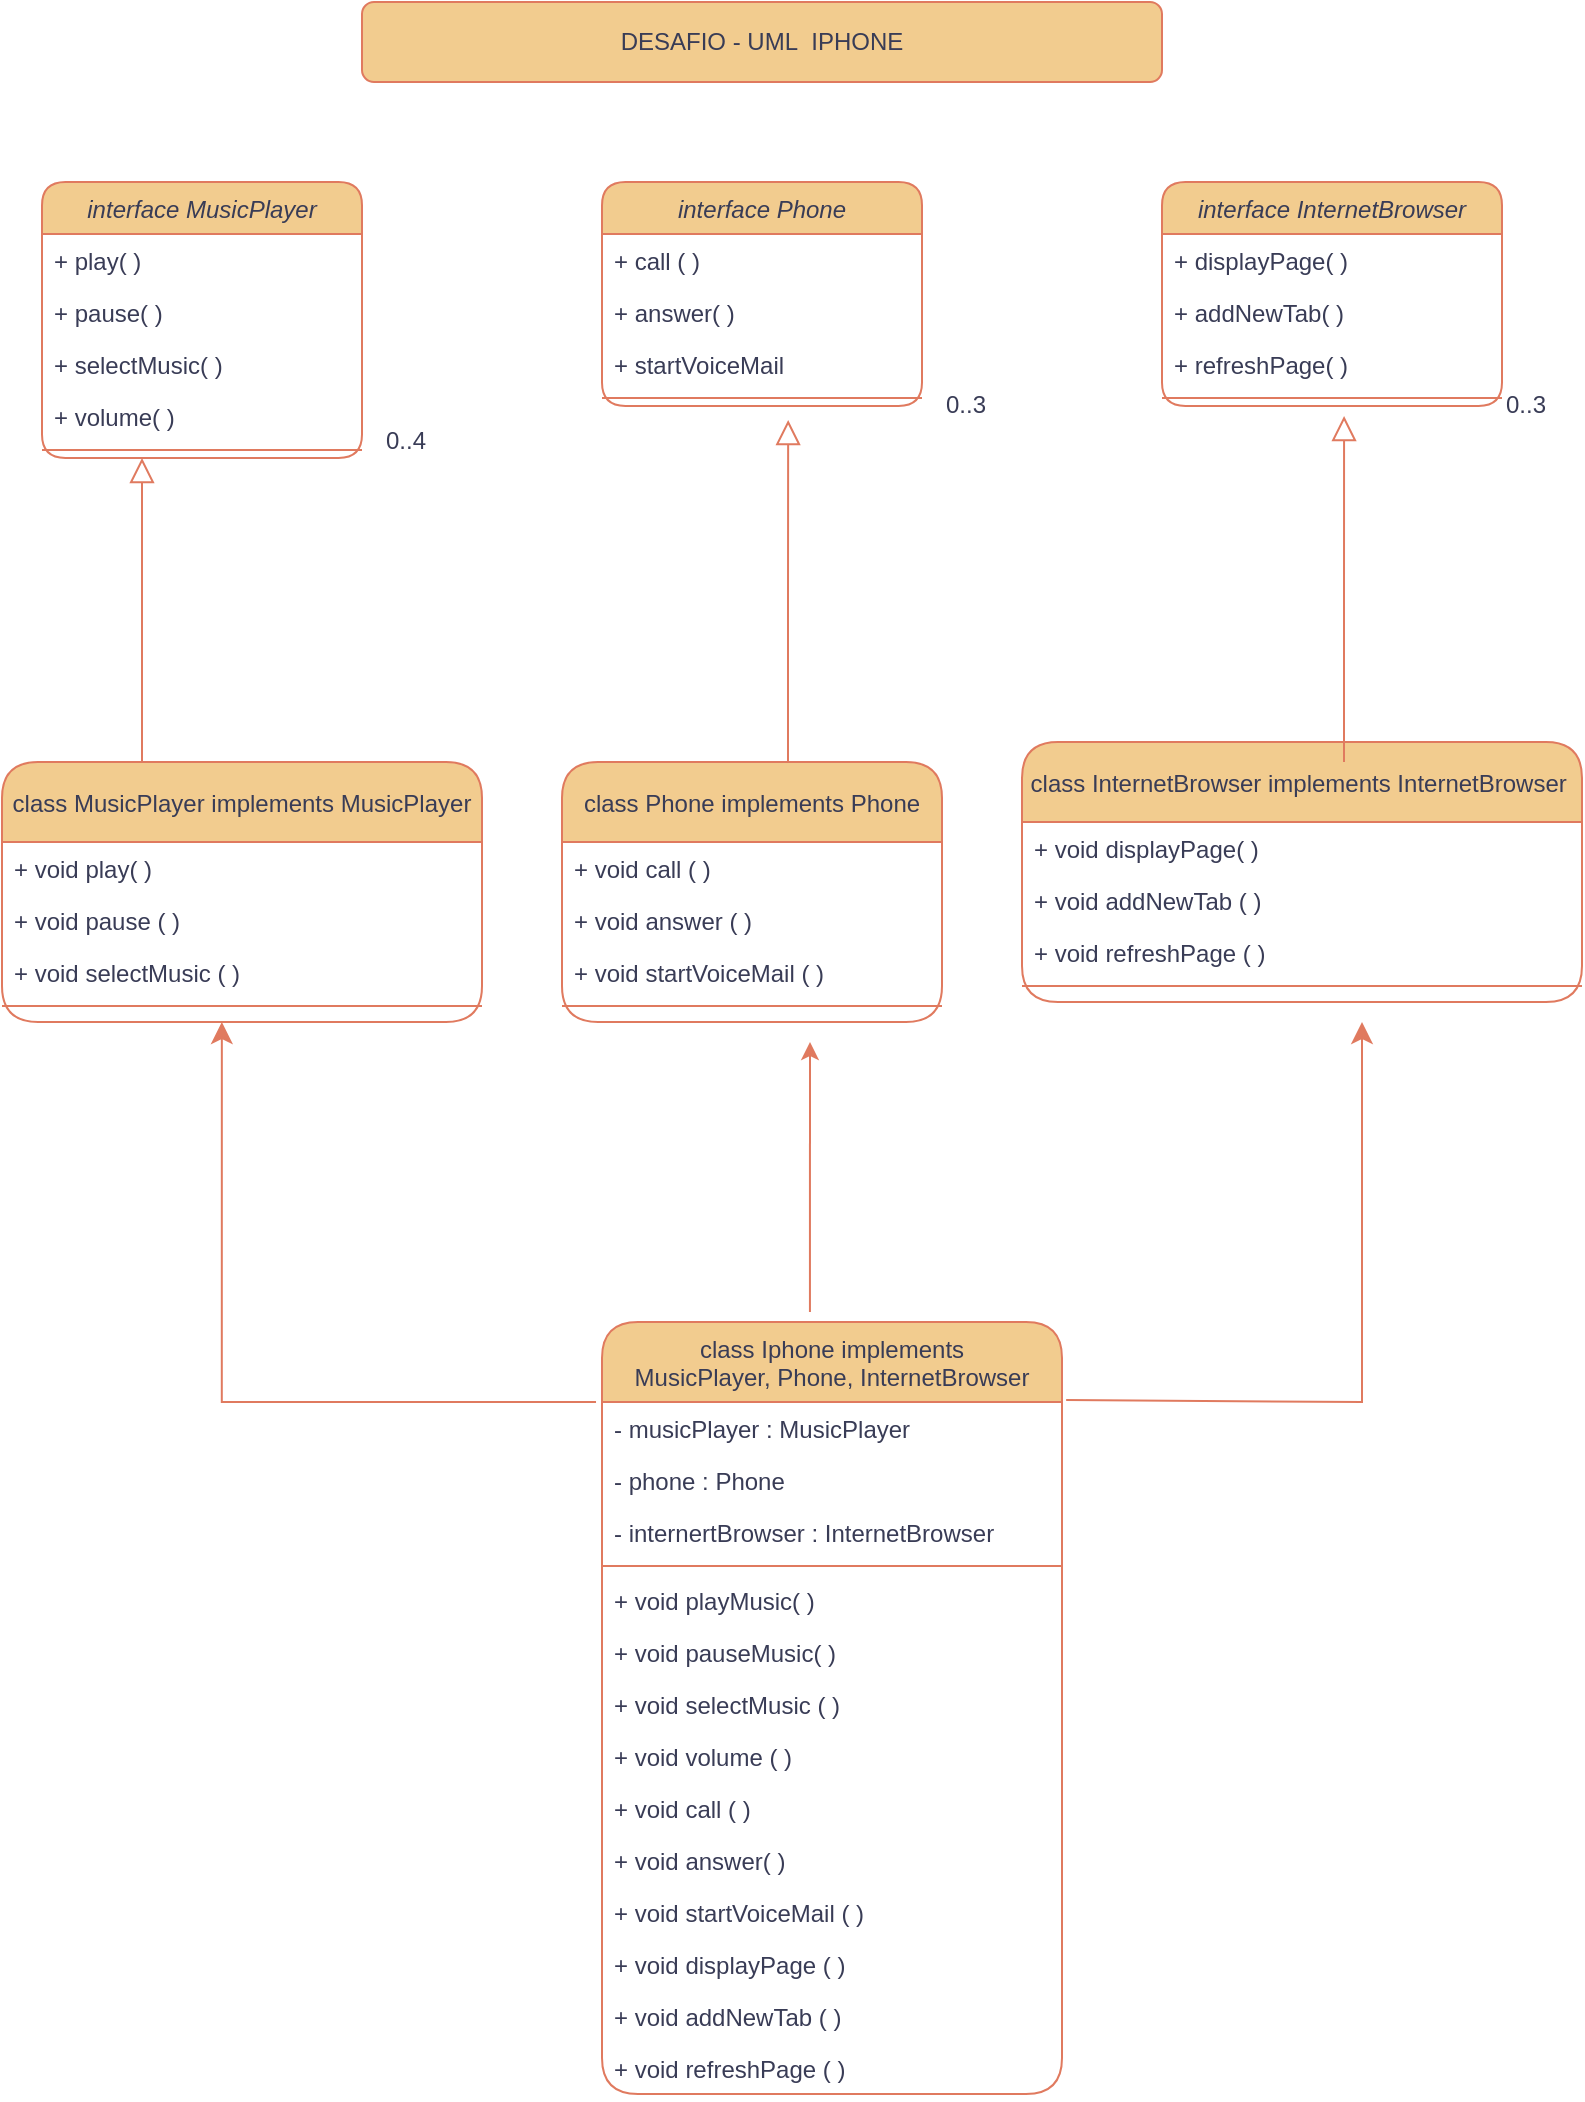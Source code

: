 <mxfile version="23.1.8" type="github">
  <diagram id="C5RBs43oDa-KdzZeNtuy" name="Page-1">
    <mxGraphModel dx="949" dy="729" grid="1" gridSize="10" guides="1" tooltips="1" connect="1" arrows="1" fold="1" page="1" pageScale="1" pageWidth="827" pageHeight="1169" background="#ffffff" math="0" shadow="0">
      <root>
        <mxCell id="WIyWlLk6GJQsqaUBKTNV-0" />
        <mxCell id="WIyWlLk6GJQsqaUBKTNV-1" parent="WIyWlLk6GJQsqaUBKTNV-0" />
        <mxCell id="zkfFHV4jXpPFQw0GAbJ--0" value="interface MusicPlayer" style="swimlane;fontStyle=2;align=center;verticalAlign=top;childLayout=stackLayout;horizontal=1;startSize=26;horizontalStack=0;resizeParent=1;resizeLast=0;collapsible=1;marginBottom=0;rounded=1;shadow=0;strokeWidth=1;labelBackgroundColor=none;fillColor=#F2CC8F;strokeColor=#E07A5F;fontColor=#393C56;" parent="WIyWlLk6GJQsqaUBKTNV-1" vertex="1">
          <mxGeometry x="40" y="110" width="160" height="138" as="geometry">
            <mxRectangle x="230" y="140" width="160" height="26" as="alternateBounds" />
          </mxGeometry>
        </mxCell>
        <mxCell id="zkfFHV4jXpPFQw0GAbJ--1" value="+ play( )&#xa;" style="text;align=left;verticalAlign=top;spacingLeft=4;spacingRight=4;overflow=hidden;rotatable=0;points=[[0,0.5],[1,0.5]];portConstraint=eastwest;rounded=1;labelBackgroundColor=none;fontColor=#393C56;" parent="zkfFHV4jXpPFQw0GAbJ--0" vertex="1">
          <mxGeometry y="26" width="160" height="26" as="geometry" />
        </mxCell>
        <mxCell id="zkfFHV4jXpPFQw0GAbJ--2" value="+ pause( )" style="text;align=left;verticalAlign=top;spacingLeft=4;spacingRight=4;overflow=hidden;rotatable=0;points=[[0,0.5],[1,0.5]];portConstraint=eastwest;rounded=1;shadow=0;html=0;labelBackgroundColor=none;fontColor=#393C56;" parent="zkfFHV4jXpPFQw0GAbJ--0" vertex="1">
          <mxGeometry y="52" width="160" height="26" as="geometry" />
        </mxCell>
        <mxCell id="qcJTce8fbNsRkuW7G0DH-18" value="+ selectMusic( )" style="text;align=left;verticalAlign=top;spacingLeft=4;spacingRight=4;overflow=hidden;rotatable=0;points=[[0,0.5],[1,0.5]];portConstraint=eastwest;rounded=1;shadow=0;html=0;labelBackgroundColor=none;fontColor=#393C56;" vertex="1" parent="zkfFHV4jXpPFQw0GAbJ--0">
          <mxGeometry y="78" width="160" height="26" as="geometry" />
        </mxCell>
        <mxCell id="zkfFHV4jXpPFQw0GAbJ--3" value="+ volume( )" style="text;align=left;verticalAlign=top;spacingLeft=4;spacingRight=4;overflow=hidden;rotatable=0;points=[[0,0.5],[1,0.5]];portConstraint=eastwest;rounded=1;shadow=0;html=0;labelBackgroundColor=none;fontColor=#393C56;" parent="zkfFHV4jXpPFQw0GAbJ--0" vertex="1">
          <mxGeometry y="104" width="160" height="26" as="geometry" />
        </mxCell>
        <mxCell id="zkfFHV4jXpPFQw0GAbJ--4" value="" style="line;html=1;strokeWidth=1;align=left;verticalAlign=middle;spacingTop=-1;spacingLeft=3;spacingRight=3;rotatable=0;labelPosition=right;points=[];portConstraint=eastwest;rounded=1;labelBackgroundColor=none;fillColor=#F2CC8F;strokeColor=#E07A5F;fontColor=#393C56;" parent="zkfFHV4jXpPFQw0GAbJ--0" vertex="1">
          <mxGeometry y="130" width="160" height="8" as="geometry" />
        </mxCell>
        <mxCell id="zkfFHV4jXpPFQw0GAbJ--6" value="class MusicPlayer implements MusicPlayer" style="swimlane;fontStyle=0;align=center;verticalAlign=middle;childLayout=stackLayout;horizontal=1;startSize=40;horizontalStack=0;resizeParent=1;resizeLast=0;collapsible=1;marginBottom=0;rounded=1;shadow=0;strokeWidth=1;labelBackgroundColor=none;fillColor=#F2CC8F;strokeColor=#E07A5F;fontColor=#393C56;" parent="WIyWlLk6GJQsqaUBKTNV-1" vertex="1">
          <mxGeometry x="20" y="400" width="240" height="130" as="geometry">
            <mxRectangle x="20" y="400" width="160" height="26" as="alternateBounds" />
          </mxGeometry>
        </mxCell>
        <mxCell id="zkfFHV4jXpPFQw0GAbJ--7" value="+ void play( )" style="text;align=left;verticalAlign=top;spacingLeft=4;spacingRight=4;overflow=hidden;rotatable=0;points=[[0,0.5],[1,0.5]];portConstraint=eastwest;rounded=1;fontStyle=0;labelBackgroundColor=none;fontColor=#393C56;" parent="zkfFHV4jXpPFQw0GAbJ--6" vertex="1">
          <mxGeometry y="40" width="240" height="26" as="geometry" />
        </mxCell>
        <mxCell id="zkfFHV4jXpPFQw0GAbJ--8" value="+ void pause ( )" style="text;align=left;verticalAlign=top;spacingLeft=4;spacingRight=4;overflow=hidden;rotatable=0;points=[[0,0.5],[1,0.5]];portConstraint=eastwest;rounded=1;shadow=0;html=0;fontStyle=0;labelBackgroundColor=none;fontColor=#393C56;" parent="zkfFHV4jXpPFQw0GAbJ--6" vertex="1">
          <mxGeometry y="66" width="240" height="26" as="geometry" />
        </mxCell>
        <mxCell id="qcJTce8fbNsRkuW7G0DH-49" value="+ void selectMusic ( )" style="text;align=left;verticalAlign=top;spacingLeft=4;spacingRight=4;overflow=hidden;rotatable=0;points=[[0,0.5],[1,0.5]];portConstraint=eastwest;rounded=1;shadow=0;html=0;fontStyle=0;labelBackgroundColor=none;fontColor=#393C56;" vertex="1" parent="zkfFHV4jXpPFQw0GAbJ--6">
          <mxGeometry y="92" width="240" height="26" as="geometry" />
        </mxCell>
        <mxCell id="zkfFHV4jXpPFQw0GAbJ--9" value="" style="line;html=1;strokeWidth=1;align=left;verticalAlign=middle;spacingTop=-1;spacingLeft=3;spacingRight=3;rotatable=0;labelPosition=right;points=[];portConstraint=eastwest;rounded=1;labelBackgroundColor=none;fillColor=#F2CC8F;strokeColor=#E07A5F;fontColor=#393C56;" parent="zkfFHV4jXpPFQw0GAbJ--6" vertex="1">
          <mxGeometry y="118" width="240" height="8" as="geometry" />
        </mxCell>
        <mxCell id="zkfFHV4jXpPFQw0GAbJ--12" value="" style="endArrow=block;endSize=10;endFill=0;shadow=0;strokeWidth=1;rounded=1;edgeStyle=elbowEdgeStyle;elbow=vertical;labelBackgroundColor=none;strokeColor=#E07A5F;fontColor=default;" parent="WIyWlLk6GJQsqaUBKTNV-1" source="zkfFHV4jXpPFQw0GAbJ--6" target="zkfFHV4jXpPFQw0GAbJ--0" edge="1">
          <mxGeometry width="160" relative="1" as="geometry">
            <mxPoint x="200" y="273" as="sourcePoint" />
            <mxPoint x="200" y="273" as="targetPoint" />
            <Array as="points">
              <mxPoint x="90" y="320" />
              <mxPoint x="70" y="330" />
              <mxPoint x="130" y="370" />
            </Array>
          </mxGeometry>
        </mxCell>
        <mxCell id="zkfFHV4jXpPFQw0GAbJ--17" value="class Iphone implements&#xa;MusicPlayer, Phone, InternetBrowser&#xa; " style="swimlane;fontStyle=0;align=center;verticalAlign=top;childLayout=stackLayout;horizontal=1;startSize=40;horizontalStack=0;resizeParent=1;resizeLast=0;collapsible=1;marginBottom=0;rounded=1;shadow=0;strokeWidth=1;labelBackgroundColor=none;fillColor=#F2CC8F;strokeColor=#E07A5F;fontColor=#393C56;" parent="WIyWlLk6GJQsqaUBKTNV-1" vertex="1">
          <mxGeometry x="320" y="680" width="230" height="386" as="geometry">
            <mxRectangle x="550" y="140" width="160" height="26" as="alternateBounds" />
          </mxGeometry>
        </mxCell>
        <mxCell id="zkfFHV4jXpPFQw0GAbJ--18" value="- musicPlayer : MusicPlayer&#xa;" style="text;align=left;verticalAlign=top;spacingLeft=4;spacingRight=4;overflow=hidden;rotatable=0;points=[[0,0.5],[1,0.5]];portConstraint=eastwest;rounded=1;labelBackgroundColor=none;fontColor=#393C56;" parent="zkfFHV4jXpPFQw0GAbJ--17" vertex="1">
          <mxGeometry y="40" width="230" height="26" as="geometry" />
        </mxCell>
        <mxCell id="zkfFHV4jXpPFQw0GAbJ--19" value="- phone : Phone&#xa;" style="text;align=left;verticalAlign=top;spacingLeft=4;spacingRight=4;overflow=hidden;rotatable=0;points=[[0,0.5],[1,0.5]];portConstraint=eastwest;rounded=1;shadow=0;html=0;labelBackgroundColor=none;fontColor=#393C56;" parent="zkfFHV4jXpPFQw0GAbJ--17" vertex="1">
          <mxGeometry y="66" width="230" height="26" as="geometry" />
        </mxCell>
        <mxCell id="zkfFHV4jXpPFQw0GAbJ--20" value="- internertBrowser : InternetBrowser" style="text;align=left;verticalAlign=top;spacingLeft=4;spacingRight=4;overflow=hidden;rotatable=0;points=[[0,0.5],[1,0.5]];portConstraint=eastwest;rounded=1;shadow=0;html=0;labelBackgroundColor=none;fontColor=#393C56;" parent="zkfFHV4jXpPFQw0GAbJ--17" vertex="1">
          <mxGeometry y="92" width="230" height="26" as="geometry" />
        </mxCell>
        <mxCell id="zkfFHV4jXpPFQw0GAbJ--23" value="" style="line;html=1;strokeWidth=1;align=left;verticalAlign=middle;spacingTop=-1;spacingLeft=3;spacingRight=3;rotatable=0;labelPosition=right;points=[];portConstraint=eastwest;rounded=1;labelBackgroundColor=none;fillColor=#F2CC8F;strokeColor=#E07A5F;fontColor=#393C56;" parent="zkfFHV4jXpPFQw0GAbJ--17" vertex="1">
          <mxGeometry y="118" width="230" height="8" as="geometry" />
        </mxCell>
        <mxCell id="zkfFHV4jXpPFQw0GAbJ--24" value="+ void playMusic( )" style="text;align=left;verticalAlign=top;spacingLeft=4;spacingRight=4;overflow=hidden;rotatable=0;points=[[0,0.5],[1,0.5]];portConstraint=eastwest;rounded=1;labelBackgroundColor=none;fontColor=#393C56;" parent="zkfFHV4jXpPFQw0GAbJ--17" vertex="1">
          <mxGeometry y="126" width="230" height="26" as="geometry" />
        </mxCell>
        <mxCell id="zkfFHV4jXpPFQw0GAbJ--25" value="+ void pauseMusic( )&#xa;" style="text;align=left;verticalAlign=top;spacingLeft=4;spacingRight=4;overflow=hidden;rotatable=0;points=[[0,0.5],[1,0.5]];portConstraint=eastwest;rounded=1;labelBackgroundColor=none;fontColor=#393C56;" parent="zkfFHV4jXpPFQw0GAbJ--17" vertex="1">
          <mxGeometry y="152" width="230" height="26" as="geometry" />
        </mxCell>
        <mxCell id="qcJTce8fbNsRkuW7G0DH-22" value="+ void selectMusic ( )" style="text;align=left;verticalAlign=top;spacingLeft=4;spacingRight=4;overflow=hidden;rotatable=0;points=[[0,0.5],[1,0.5]];portConstraint=eastwest;rounded=1;labelBackgroundColor=none;fontColor=#393C56;" vertex="1" parent="zkfFHV4jXpPFQw0GAbJ--17">
          <mxGeometry y="178" width="230" height="26" as="geometry" />
        </mxCell>
        <mxCell id="qcJTce8fbNsRkuW7G0DH-23" value="+ void volume ( )" style="text;align=left;verticalAlign=top;spacingLeft=4;spacingRight=4;overflow=hidden;rotatable=0;points=[[0,0.5],[1,0.5]];portConstraint=eastwest;rounded=1;labelBackgroundColor=none;fontColor=#393C56;" vertex="1" parent="zkfFHV4jXpPFQw0GAbJ--17">
          <mxGeometry y="204" width="230" height="26" as="geometry" />
        </mxCell>
        <mxCell id="qcJTce8fbNsRkuW7G0DH-24" value="+ void call ( )" style="text;align=left;verticalAlign=top;spacingLeft=4;spacingRight=4;overflow=hidden;rotatable=0;points=[[0,0.5],[1,0.5]];portConstraint=eastwest;rounded=1;labelBackgroundColor=none;fontColor=#393C56;" vertex="1" parent="zkfFHV4jXpPFQw0GAbJ--17">
          <mxGeometry y="230" width="230" height="26" as="geometry" />
        </mxCell>
        <mxCell id="qcJTce8fbNsRkuW7G0DH-25" value="+ void answer( )" style="text;align=left;verticalAlign=top;spacingLeft=4;spacingRight=4;overflow=hidden;rotatable=0;points=[[0,0.5],[1,0.5]];portConstraint=eastwest;rounded=1;labelBackgroundColor=none;fontColor=#393C56;" vertex="1" parent="zkfFHV4jXpPFQw0GAbJ--17">
          <mxGeometry y="256" width="230" height="26" as="geometry" />
        </mxCell>
        <mxCell id="qcJTce8fbNsRkuW7G0DH-26" value="+ void startVoiceMail ( )" style="text;align=left;verticalAlign=top;spacingLeft=4;spacingRight=4;overflow=hidden;rotatable=0;points=[[0,0.5],[1,0.5]];portConstraint=eastwest;rounded=1;labelBackgroundColor=none;fontColor=#393C56;" vertex="1" parent="zkfFHV4jXpPFQw0GAbJ--17">
          <mxGeometry y="282" width="230" height="26" as="geometry" />
        </mxCell>
        <mxCell id="qcJTce8fbNsRkuW7G0DH-27" value="+ void displayPage ( )" style="text;align=left;verticalAlign=top;spacingLeft=4;spacingRight=4;overflow=hidden;rotatable=0;points=[[0,0.5],[1,0.5]];portConstraint=eastwest;rounded=1;labelBackgroundColor=none;fontColor=#393C56;" vertex="1" parent="zkfFHV4jXpPFQw0GAbJ--17">
          <mxGeometry y="308" width="230" height="26" as="geometry" />
        </mxCell>
        <mxCell id="qcJTce8fbNsRkuW7G0DH-28" value="+ void addNewTab ( )" style="text;align=left;verticalAlign=top;spacingLeft=4;spacingRight=4;overflow=hidden;rotatable=0;points=[[0,0.5],[1,0.5]];portConstraint=eastwest;rounded=1;labelBackgroundColor=none;fontColor=#393C56;" vertex="1" parent="zkfFHV4jXpPFQw0GAbJ--17">
          <mxGeometry y="334" width="230" height="26" as="geometry" />
        </mxCell>
        <mxCell id="qcJTce8fbNsRkuW7G0DH-29" value="+ void refreshPage ( )" style="text;align=left;verticalAlign=top;spacingLeft=4;spacingRight=4;overflow=hidden;rotatable=0;points=[[0,0.5],[1,0.5]];portConstraint=eastwest;rounded=1;labelBackgroundColor=none;fontColor=#393C56;" vertex="1" parent="zkfFHV4jXpPFQw0GAbJ--17">
          <mxGeometry y="360" width="230" height="26" as="geometry" />
        </mxCell>
        <mxCell id="qcJTce8fbNsRkuW7G0DH-2" value="interface Phone" style="swimlane;fontStyle=2;align=center;verticalAlign=top;childLayout=stackLayout;horizontal=1;startSize=26;horizontalStack=0;resizeParent=1;resizeLast=0;collapsible=1;marginBottom=0;rounded=1;shadow=0;strokeWidth=1;labelBackgroundColor=none;fillColor=#F2CC8F;strokeColor=#E07A5F;fontColor=#393C56;" vertex="1" parent="WIyWlLk6GJQsqaUBKTNV-1">
          <mxGeometry x="320" y="110" width="160" height="112" as="geometry">
            <mxRectangle x="230" y="140" width="160" height="26" as="alternateBounds" />
          </mxGeometry>
        </mxCell>
        <mxCell id="qcJTce8fbNsRkuW7G0DH-3" value="+ call ( )" style="text;align=left;verticalAlign=top;spacingLeft=4;spacingRight=4;overflow=hidden;rotatable=0;points=[[0,0.5],[1,0.5]];portConstraint=eastwest;rounded=1;labelBackgroundColor=none;fontColor=#393C56;" vertex="1" parent="qcJTce8fbNsRkuW7G0DH-2">
          <mxGeometry y="26" width="160" height="26" as="geometry" />
        </mxCell>
        <mxCell id="qcJTce8fbNsRkuW7G0DH-4" value="+ answer( )" style="text;align=left;verticalAlign=top;spacingLeft=4;spacingRight=4;overflow=hidden;rotatable=0;points=[[0,0.5],[1,0.5]];portConstraint=eastwest;rounded=1;shadow=0;html=0;labelBackgroundColor=none;fontColor=#393C56;" vertex="1" parent="qcJTce8fbNsRkuW7G0DH-2">
          <mxGeometry y="52" width="160" height="26" as="geometry" />
        </mxCell>
        <mxCell id="qcJTce8fbNsRkuW7G0DH-16" value="+ startVoiceMail" style="text;align=left;verticalAlign=top;spacingLeft=4;spacingRight=4;overflow=hidden;rotatable=0;points=[[0,0.5],[1,0.5]];portConstraint=eastwest;rounded=1;shadow=0;html=0;labelBackgroundColor=none;fontColor=#393C56;" vertex="1" parent="qcJTce8fbNsRkuW7G0DH-2">
          <mxGeometry y="78" width="160" height="26" as="geometry" />
        </mxCell>
        <mxCell id="qcJTce8fbNsRkuW7G0DH-6" value="" style="line;html=1;strokeWidth=1;align=left;verticalAlign=middle;spacingTop=-1;spacingLeft=3;spacingRight=3;rotatable=0;labelPosition=right;points=[];portConstraint=eastwest;rounded=1;labelBackgroundColor=none;fillColor=#F2CC8F;strokeColor=#E07A5F;fontColor=#393C56;" vertex="1" parent="qcJTce8fbNsRkuW7G0DH-2">
          <mxGeometry y="104" width="160" height="8" as="geometry" />
        </mxCell>
        <mxCell id="qcJTce8fbNsRkuW7G0DH-8" value="0..3" style="resizable=0;align=left;verticalAlign=bottom;labelBackgroundColor=none;fontSize=12;rounded=1;fillColor=#F2CC8F;strokeColor=#E07A5F;fontColor=#393C56;" connectable="0" vertex="1" parent="WIyWlLk6GJQsqaUBKTNV-1">
          <mxGeometry x="490" y="230" as="geometry" />
        </mxCell>
        <mxCell id="qcJTce8fbNsRkuW7G0DH-9" value="interface InternetBrowser" style="swimlane;fontStyle=2;align=center;verticalAlign=top;childLayout=stackLayout;horizontal=1;startSize=26;horizontalStack=0;resizeParent=1;resizeLast=0;collapsible=1;marginBottom=0;rounded=1;shadow=0;strokeWidth=1;labelBackgroundColor=none;fillColor=#F2CC8F;strokeColor=#E07A5F;fontColor=#393C56;" vertex="1" parent="WIyWlLk6GJQsqaUBKTNV-1">
          <mxGeometry x="600" y="110" width="170" height="112" as="geometry">
            <mxRectangle x="230" y="140" width="160" height="26" as="alternateBounds" />
          </mxGeometry>
        </mxCell>
        <mxCell id="qcJTce8fbNsRkuW7G0DH-10" value="+ displayPage( )" style="text;align=left;verticalAlign=top;spacingLeft=4;spacingRight=4;overflow=hidden;rotatable=0;points=[[0,0.5],[1,0.5]];portConstraint=eastwest;rounded=1;labelBackgroundColor=none;fontColor=#393C56;" vertex="1" parent="qcJTce8fbNsRkuW7G0DH-9">
          <mxGeometry y="26" width="170" height="26" as="geometry" />
        </mxCell>
        <mxCell id="qcJTce8fbNsRkuW7G0DH-11" value="+ addNewTab( )" style="text;align=left;verticalAlign=top;spacingLeft=4;spacingRight=4;overflow=hidden;rotatable=0;points=[[0,0.5],[1,0.5]];portConstraint=eastwest;rounded=1;shadow=0;html=0;labelBackgroundColor=none;fontColor=#393C56;" vertex="1" parent="qcJTce8fbNsRkuW7G0DH-9">
          <mxGeometry y="52" width="170" height="26" as="geometry" />
        </mxCell>
        <mxCell id="qcJTce8fbNsRkuW7G0DH-17" value="+ refreshPage( )" style="text;align=left;verticalAlign=top;spacingLeft=4;spacingRight=4;overflow=hidden;rotatable=0;points=[[0,0.5],[1,0.5]];portConstraint=eastwest;rounded=1;shadow=0;html=0;labelBackgroundColor=none;fontColor=#393C56;" vertex="1" parent="qcJTce8fbNsRkuW7G0DH-9">
          <mxGeometry y="78" width="170" height="26" as="geometry" />
        </mxCell>
        <mxCell id="qcJTce8fbNsRkuW7G0DH-13" value="" style="line;html=1;strokeWidth=1;align=left;verticalAlign=middle;spacingTop=-1;spacingLeft=3;spacingRight=3;rotatable=0;labelPosition=right;points=[];portConstraint=eastwest;rounded=1;labelBackgroundColor=none;fillColor=#F2CC8F;strokeColor=#E07A5F;fontColor=#393C56;" vertex="1" parent="qcJTce8fbNsRkuW7G0DH-9">
          <mxGeometry y="104" width="170" height="8" as="geometry" />
        </mxCell>
        <mxCell id="qcJTce8fbNsRkuW7G0DH-15" value="0..3" style="resizable=0;align=left;verticalAlign=bottom;labelBackgroundColor=none;fontSize=12;rounded=1;direction=west;fillColor=#F2CC8F;strokeColor=#E07A5F;fontColor=#393C56;" connectable="0" vertex="1" parent="WIyWlLk6GJQsqaUBKTNV-1">
          <mxGeometry x="770" y="230" as="geometry" />
        </mxCell>
        <mxCell id="qcJTce8fbNsRkuW7G0DH-21" value="DESAFIO - UML&amp;nbsp; IPHONE" style="whiteSpace=wrap;html=1;rounded=1;labelBackgroundColor=none;fillColor=#F2CC8F;strokeColor=#E07A5F;fontColor=#393C56;" vertex="1" parent="WIyWlLk6GJQsqaUBKTNV-1">
          <mxGeometry x="200" y="20" width="400" height="40" as="geometry" />
        </mxCell>
        <mxCell id="qcJTce8fbNsRkuW7G0DH-32" value="class Phone implements Phone" style="swimlane;fontStyle=0;align=center;verticalAlign=middle;childLayout=stackLayout;horizontal=1;startSize=40;horizontalStack=0;resizeParent=1;resizeLast=0;collapsible=1;marginBottom=0;rounded=1;shadow=0;strokeWidth=1;labelBackgroundColor=none;fillColor=#F2CC8F;strokeColor=#E07A5F;fontColor=#393C56;" vertex="1" parent="WIyWlLk6GJQsqaUBKTNV-1">
          <mxGeometry x="300" y="400" width="190" height="130" as="geometry">
            <mxRectangle x="20" y="400" width="160" height="26" as="alternateBounds" />
          </mxGeometry>
        </mxCell>
        <mxCell id="qcJTce8fbNsRkuW7G0DH-33" value="+ void call ( )" style="text;align=left;verticalAlign=top;spacingLeft=4;spacingRight=4;overflow=hidden;rotatable=0;points=[[0,0.5],[1,0.5]];portConstraint=eastwest;rounded=1;fontStyle=0;labelBackgroundColor=none;fontColor=#393C56;" vertex="1" parent="qcJTce8fbNsRkuW7G0DH-32">
          <mxGeometry y="40" width="190" height="26" as="geometry" />
        </mxCell>
        <mxCell id="qcJTce8fbNsRkuW7G0DH-34" value="+ void answer ( )" style="text;align=left;verticalAlign=top;spacingLeft=4;spacingRight=4;overflow=hidden;rotatable=0;points=[[0,0.5],[1,0.5]];portConstraint=eastwest;rounded=1;shadow=0;html=0;fontStyle=0;labelBackgroundColor=none;fontColor=#393C56;" vertex="1" parent="qcJTce8fbNsRkuW7G0DH-32">
          <mxGeometry y="66" width="190" height="26" as="geometry" />
        </mxCell>
        <mxCell id="qcJTce8fbNsRkuW7G0DH-40" value="+ void startVoiceMail ( )" style="text;align=left;verticalAlign=top;spacingLeft=4;spacingRight=4;overflow=hidden;rotatable=0;points=[[0,0.5],[1,0.5]];portConstraint=eastwest;rounded=1;shadow=0;html=0;fontStyle=0;labelBackgroundColor=none;fontColor=#393C56;" vertex="1" parent="qcJTce8fbNsRkuW7G0DH-32">
          <mxGeometry y="92" width="190" height="26" as="geometry" />
        </mxCell>
        <mxCell id="qcJTce8fbNsRkuW7G0DH-35" value="" style="line;html=1;strokeWidth=1;align=left;verticalAlign=middle;spacingTop=-1;spacingLeft=3;spacingRight=3;rotatable=0;labelPosition=right;points=[];portConstraint=eastwest;rounded=1;labelBackgroundColor=none;fillColor=#F2CC8F;strokeColor=#E07A5F;fontColor=#393C56;" vertex="1" parent="qcJTce8fbNsRkuW7G0DH-32">
          <mxGeometry y="118" width="190" height="8" as="geometry" />
        </mxCell>
        <mxCell id="qcJTce8fbNsRkuW7G0DH-37" value="0..4" style="resizable=0;align=left;verticalAlign=bottom;labelBackgroundColor=none;fontSize=12;rounded=1;direction=west;fillColor=#F2CC8F;strokeColor=#E07A5F;fontColor=#393C56;" connectable="0" vertex="1" parent="WIyWlLk6GJQsqaUBKTNV-1">
          <mxGeometry x="210" y="248" as="geometry" />
        </mxCell>
        <mxCell id="qcJTce8fbNsRkuW7G0DH-50" value="class InternetBrowser implements InternetBrowser " style="swimlane;fontStyle=0;align=center;verticalAlign=middle;childLayout=stackLayout;horizontal=1;startSize=40;horizontalStack=0;resizeParent=1;resizeLast=0;collapsible=1;marginBottom=0;rounded=1;shadow=0;strokeWidth=1;labelBackgroundColor=none;fillColor=#F2CC8F;strokeColor=#E07A5F;fontColor=#393C56;" vertex="1" parent="WIyWlLk6GJQsqaUBKTNV-1">
          <mxGeometry x="530" y="390" width="280" height="130" as="geometry">
            <mxRectangle x="20" y="400" width="160" height="26" as="alternateBounds" />
          </mxGeometry>
        </mxCell>
        <mxCell id="qcJTce8fbNsRkuW7G0DH-51" value="+ void displayPage( )" style="text;align=left;verticalAlign=top;spacingLeft=4;spacingRight=4;overflow=hidden;rotatable=0;points=[[0,0.5],[1,0.5]];portConstraint=eastwest;rounded=1;fontStyle=0;labelBackgroundColor=none;fontColor=#393C56;" vertex="1" parent="qcJTce8fbNsRkuW7G0DH-50">
          <mxGeometry y="40" width="280" height="26" as="geometry" />
        </mxCell>
        <mxCell id="qcJTce8fbNsRkuW7G0DH-52" value="+ void addNewTab ( )" style="text;align=left;verticalAlign=top;spacingLeft=4;spacingRight=4;overflow=hidden;rotatable=0;points=[[0,0.5],[1,0.5]];portConstraint=eastwest;rounded=1;shadow=0;html=0;fontStyle=0;labelBackgroundColor=none;fontColor=#393C56;" vertex="1" parent="qcJTce8fbNsRkuW7G0DH-50">
          <mxGeometry y="66" width="280" height="26" as="geometry" />
        </mxCell>
        <mxCell id="qcJTce8fbNsRkuW7G0DH-53" value="+ void refreshPage ( )" style="text;align=left;verticalAlign=top;spacingLeft=4;spacingRight=4;overflow=hidden;rotatable=0;points=[[0,0.5],[1,0.5]];portConstraint=eastwest;rounded=1;shadow=0;html=0;fontStyle=0;labelBackgroundColor=none;fontColor=#393C56;" vertex="1" parent="qcJTce8fbNsRkuW7G0DH-50">
          <mxGeometry y="92" width="280" height="26" as="geometry" />
        </mxCell>
        <mxCell id="qcJTce8fbNsRkuW7G0DH-54" value="" style="line;html=1;strokeWidth=1;align=left;verticalAlign=middle;spacingTop=-1;spacingLeft=3;spacingRight=3;rotatable=0;labelPosition=right;points=[];portConstraint=eastwest;rounded=1;labelBackgroundColor=none;fillColor=#F2CC8F;strokeColor=#E07A5F;fontColor=#393C56;" vertex="1" parent="qcJTce8fbNsRkuW7G0DH-50">
          <mxGeometry y="118" width="280" height="8" as="geometry" />
        </mxCell>
        <mxCell id="qcJTce8fbNsRkuW7G0DH-55" value="" style="endArrow=block;endSize=10;endFill=0;shadow=0;strokeWidth=1;rounded=1;edgeStyle=elbowEdgeStyle;elbow=vertical;entryX=0.563;entryY=0.875;entryDx=0;entryDy=0;entryPerimeter=0;labelBackgroundColor=none;strokeColor=#E07A5F;fontColor=default;" edge="1" parent="WIyWlLk6GJQsqaUBKTNV-1">
          <mxGeometry width="160" relative="1" as="geometry">
            <mxPoint x="413" y="400" as="sourcePoint" />
            <mxPoint x="413.08" y="229" as="targetPoint" />
            <Array as="points">
              <mxPoint x="413" y="320" />
              <mxPoint x="393" y="330" />
              <mxPoint x="453" y="370" />
            </Array>
          </mxGeometry>
        </mxCell>
        <mxCell id="qcJTce8fbNsRkuW7G0DH-56" value="" style="endArrow=block;endSize=10;endFill=0;shadow=0;strokeWidth=1;rounded=1;edgeStyle=elbowEdgeStyle;elbow=vertical;entryX=0.569;entryY=0.375;entryDx=0;entryDy=0;entryPerimeter=0;labelBackgroundColor=none;strokeColor=#E07A5F;fontColor=default;" edge="1" parent="WIyWlLk6GJQsqaUBKTNV-1">
          <mxGeometry width="160" relative="1" as="geometry">
            <mxPoint x="691" y="400" as="sourcePoint" />
            <mxPoint x="691.04" y="227" as="targetPoint" />
            <Array as="points">
              <mxPoint x="700" y="332" />
              <mxPoint x="670" y="322" />
              <mxPoint x="730" y="362" />
            </Array>
          </mxGeometry>
        </mxCell>
        <mxCell id="qcJTce8fbNsRkuW7G0DH-67" value="" style="edgeStyle=segmentEdgeStyle;endArrow=classic;html=1;curved=0;rounded=0;endSize=8;startSize=8;sourcePerimeterSpacing=0;targetPerimeterSpacing=0;labelBackgroundColor=none;strokeColor=#E07A5F;fontColor=default;exitX=1.009;exitY=-0.038;exitDx=0;exitDy=0;exitPerimeter=0;" edge="1" parent="WIyWlLk6GJQsqaUBKTNV-1" source="zkfFHV4jXpPFQw0GAbJ--18">
          <mxGeometry width="100" relative="1" as="geometry">
            <mxPoint x="560" y="720" as="sourcePoint" />
            <mxPoint x="700" y="530" as="targetPoint" />
            <Array as="points">
              <mxPoint x="700" y="720" />
            </Array>
          </mxGeometry>
        </mxCell>
        <mxCell id="qcJTce8fbNsRkuW7G0DH-68" value="" style="edgeStyle=segmentEdgeStyle;endArrow=classic;html=1;curved=0;rounded=0;endSize=8;startSize=8;sourcePerimeterSpacing=0;targetPerimeterSpacing=0;labelBackgroundColor=none;strokeColor=#E07A5F;fontColor=default;exitX=-0.013;exitY=0;exitDx=0;exitDy=0;exitPerimeter=0;entryX=0.458;entryY=1.5;entryDx=0;entryDy=0;entryPerimeter=0;" edge="1" parent="WIyWlLk6GJQsqaUBKTNV-1" source="zkfFHV4jXpPFQw0GAbJ--18" target="zkfFHV4jXpPFQw0GAbJ--9">
          <mxGeometry width="100" relative="1" as="geometry">
            <mxPoint x="310" y="730" as="sourcePoint" />
            <mxPoint x="130" y="550" as="targetPoint" />
            <Array as="points">
              <mxPoint x="130" y="720" />
            </Array>
          </mxGeometry>
        </mxCell>
        <mxCell id="qcJTce8fbNsRkuW7G0DH-71" value="" style="edgeStyle=none;orthogonalLoop=1;jettySize=auto;html=1;rounded=1;exitX=0.452;exitY=-0.013;exitDx=0;exitDy=0;exitPerimeter=0;labelBackgroundColor=none;strokeColor=#E07A5F;fontColor=default;" edge="1" parent="WIyWlLk6GJQsqaUBKTNV-1" source="zkfFHV4jXpPFQw0GAbJ--17">
          <mxGeometry width="100" relative="1" as="geometry">
            <mxPoint x="370" y="590" as="sourcePoint" />
            <mxPoint x="424" y="540" as="targetPoint" />
            <Array as="points" />
          </mxGeometry>
        </mxCell>
      </root>
    </mxGraphModel>
  </diagram>
</mxfile>
